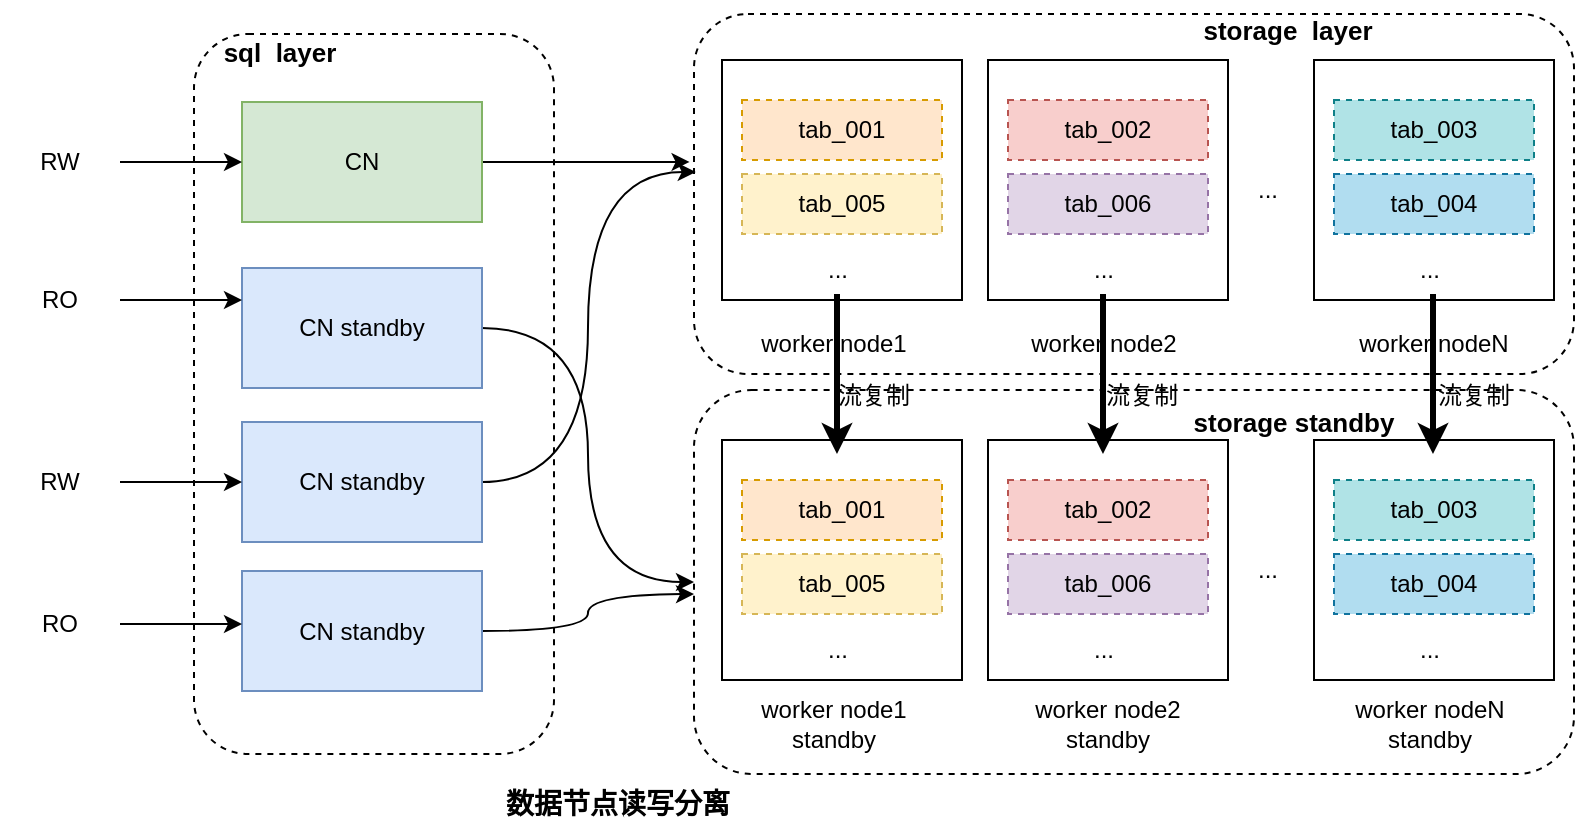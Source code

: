 <mxfile version="16.2.4" type="github">
  <diagram id="RXKRDR6QaVRBC17R6ypi" name="Page-1">
    <mxGraphModel dx="2253" dy="714" grid="1" gridSize="10" guides="1" tooltips="1" connect="1" arrows="1" fold="1" page="1" pageScale="1" pageWidth="827" pageHeight="1169" math="0" shadow="0">
      <root>
        <mxCell id="0" />
        <mxCell id="1" parent="0" />
        <mxCell id="Xtj5T6NicF1I4lS9QoV7-12" value="" style="rounded=1;whiteSpace=wrap;html=1;dashed=1;" vertex="1" parent="1">
          <mxGeometry x="160" y="290" width="440" height="180" as="geometry" />
        </mxCell>
        <mxCell id="Xtj5T6NicF1I4lS9QoV7-66" value="" style="rounded=1;whiteSpace=wrap;html=1;dashed=1;" vertex="1" parent="1">
          <mxGeometry x="160" y="478" width="440" height="192" as="geometry" />
        </mxCell>
        <mxCell id="Xtj5T6NicF1I4lS9QoV7-1" value="" style="rounded=1;whiteSpace=wrap;html=1;dashed=1;" vertex="1" parent="1">
          <mxGeometry x="-90" y="300" width="180" height="360" as="geometry" />
        </mxCell>
        <mxCell id="Xtj5T6NicF1I4lS9QoV7-68" style="edgeStyle=orthogonalEdgeStyle;rounded=0;orthogonalLoop=1;jettySize=auto;html=1;exitX=1;exitY=0.5;exitDx=0;exitDy=0;entryX=-0.005;entryY=0.411;entryDx=0;entryDy=0;entryPerimeter=0;fontSize=13;fillColor=#d5e8d4;strokeColor=#000000;" edge="1" parent="1" source="Xtj5T6NicF1I4lS9QoV7-3" target="Xtj5T6NicF1I4lS9QoV7-12">
          <mxGeometry relative="1" as="geometry" />
        </mxCell>
        <mxCell id="Xtj5T6NicF1I4lS9QoV7-3" value="CN" style="rounded=0;whiteSpace=wrap;html=1;fillColor=#d5e8d4;strokeColor=#82b366;" vertex="1" parent="1">
          <mxGeometry x="-66" y="334" width="120" height="60" as="geometry" />
        </mxCell>
        <mxCell id="Xtj5T6NicF1I4lS9QoV7-71" style="edgeStyle=orthogonalEdgeStyle;curved=1;rounded=0;orthogonalLoop=1;jettySize=auto;html=1;exitX=1;exitY=0.5;exitDx=0;exitDy=0;entryX=0;entryY=0.5;entryDx=0;entryDy=0;fontSize=13;" edge="1" parent="1" source="Xtj5T6NicF1I4lS9QoV7-4" target="Xtj5T6NicF1I4lS9QoV7-66">
          <mxGeometry relative="1" as="geometry" />
        </mxCell>
        <mxCell id="Xtj5T6NicF1I4lS9QoV7-4" value="CN standby" style="rounded=0;whiteSpace=wrap;html=1;fillColor=#dae8fc;strokeColor=#6c8ebf;" vertex="1" parent="1">
          <mxGeometry x="-66" y="417" width="120" height="60" as="geometry" />
        </mxCell>
        <mxCell id="Xtj5T6NicF1I4lS9QoV7-8" value="" style="endArrow=classic;html=1;rounded=0;exitX=1;exitY=0.5;exitDx=0;exitDy=0;entryX=0;entryY=0.5;entryDx=0;entryDy=0;" edge="1" parent="1" source="Xtj5T6NicF1I4lS9QoV7-9" target="Xtj5T6NicF1I4lS9QoV7-3">
          <mxGeometry width="50" height="50" relative="1" as="geometry">
            <mxPoint x="-210" y="378" as="sourcePoint" />
            <mxPoint x="-140" y="370" as="targetPoint" />
          </mxGeometry>
        </mxCell>
        <mxCell id="Xtj5T6NicF1I4lS9QoV7-9" value="RW" style="text;html=1;strokeColor=none;fillColor=none;align=center;verticalAlign=middle;whiteSpace=wrap;rounded=0;dashed=1;" vertex="1" parent="1">
          <mxGeometry x="-187" y="349" width="60" height="30" as="geometry" />
        </mxCell>
        <mxCell id="Xtj5T6NicF1I4lS9QoV7-13" value="" style="rounded=0;whiteSpace=wrap;html=1;" vertex="1" parent="1">
          <mxGeometry x="174" y="313" width="120" height="120" as="geometry" />
        </mxCell>
        <mxCell id="Xtj5T6NicF1I4lS9QoV7-14" value="tab_001" style="rounded=0;whiteSpace=wrap;html=1;dashed=1;fillColor=#ffe6cc;strokeColor=#d79b00;" vertex="1" parent="1">
          <mxGeometry x="184" y="333" width="100" height="30" as="geometry" />
        </mxCell>
        <mxCell id="Xtj5T6NicF1I4lS9QoV7-15" value="tab_005" style="rounded=0;whiteSpace=wrap;html=1;dashed=1;fillColor=#fff2cc;strokeColor=#d6b656;" vertex="1" parent="1">
          <mxGeometry x="184" y="370" width="100" height="30" as="geometry" />
        </mxCell>
        <mxCell id="Xtj5T6NicF1I4lS9QoV7-16" value="..." style="text;html=1;strokeColor=none;fillColor=none;align=center;verticalAlign=middle;whiteSpace=wrap;rounded=0;dashed=1;" vertex="1" parent="1">
          <mxGeometry x="202" y="403" width="60" height="30" as="geometry" />
        </mxCell>
        <mxCell id="Xtj5T6NicF1I4lS9QoV7-17" value="" style="rounded=0;whiteSpace=wrap;html=1;" vertex="1" parent="1">
          <mxGeometry x="307" y="313" width="120" height="120" as="geometry" />
        </mxCell>
        <mxCell id="Xtj5T6NicF1I4lS9QoV7-18" value="tab_002" style="rounded=0;whiteSpace=wrap;html=1;dashed=1;fillColor=#f8cecc;strokeColor=#b85450;" vertex="1" parent="1">
          <mxGeometry x="317" y="333" width="100" height="30" as="geometry" />
        </mxCell>
        <mxCell id="Xtj5T6NicF1I4lS9QoV7-19" value="tab_006" style="rounded=0;whiteSpace=wrap;html=1;dashed=1;fillColor=#e1d5e7;strokeColor=#9673a6;" vertex="1" parent="1">
          <mxGeometry x="317" y="370" width="100" height="30" as="geometry" />
        </mxCell>
        <mxCell id="Xtj5T6NicF1I4lS9QoV7-20" value="..." style="text;html=1;strokeColor=none;fillColor=none;align=center;verticalAlign=middle;whiteSpace=wrap;rounded=0;dashed=1;" vertex="1" parent="1">
          <mxGeometry x="335" y="403" width="60" height="30" as="geometry" />
        </mxCell>
        <mxCell id="Xtj5T6NicF1I4lS9QoV7-21" value="" style="rounded=0;whiteSpace=wrap;html=1;" vertex="1" parent="1">
          <mxGeometry x="470" y="313" width="120" height="120" as="geometry" />
        </mxCell>
        <mxCell id="Xtj5T6NicF1I4lS9QoV7-22" value="tab_003" style="rounded=0;whiteSpace=wrap;html=1;dashed=1;fillColor=#b0e3e6;strokeColor=#0e8088;" vertex="1" parent="1">
          <mxGeometry x="480" y="333" width="100" height="30" as="geometry" />
        </mxCell>
        <mxCell id="Xtj5T6NicF1I4lS9QoV7-23" value="tab_004" style="rounded=0;whiteSpace=wrap;html=1;dashed=1;fillColor=#b1ddf0;strokeColor=#10739e;" vertex="1" parent="1">
          <mxGeometry x="480" y="370" width="100" height="30" as="geometry" />
        </mxCell>
        <mxCell id="Xtj5T6NicF1I4lS9QoV7-24" value="..." style="text;html=1;strokeColor=none;fillColor=none;align=center;verticalAlign=middle;whiteSpace=wrap;rounded=0;dashed=1;" vertex="1" parent="1">
          <mxGeometry x="498" y="403" width="60" height="30" as="geometry" />
        </mxCell>
        <mxCell id="Xtj5T6NicF1I4lS9QoV7-25" value="..." style="text;html=1;strokeColor=none;fillColor=none;align=center;verticalAlign=middle;whiteSpace=wrap;rounded=0;dashed=1;" vertex="1" parent="1">
          <mxGeometry x="417" y="363" width="60" height="30" as="geometry" />
        </mxCell>
        <mxCell id="Xtj5T6NicF1I4lS9QoV7-26" value="worker node1" style="text;html=1;strokeColor=none;fillColor=none;align=center;verticalAlign=middle;whiteSpace=wrap;rounded=0;dashed=1;" vertex="1" parent="1">
          <mxGeometry x="180" y="440" width="100" height="30" as="geometry" />
        </mxCell>
        <mxCell id="Xtj5T6NicF1I4lS9QoV7-27" value="worker node2" style="text;html=1;strokeColor=none;fillColor=none;align=center;verticalAlign=middle;whiteSpace=wrap;rounded=0;dashed=1;" vertex="1" parent="1">
          <mxGeometry x="320" y="440" width="90" height="30" as="geometry" />
        </mxCell>
        <mxCell id="Xtj5T6NicF1I4lS9QoV7-28" value="worker nodeN" style="text;html=1;strokeColor=none;fillColor=none;align=center;verticalAlign=middle;whiteSpace=wrap;rounded=0;dashed=1;" vertex="1" parent="1">
          <mxGeometry x="480" y="440" width="100" height="30" as="geometry" />
        </mxCell>
        <mxCell id="Xtj5T6NicF1I4lS9QoV7-29" value="" style="rounded=0;whiteSpace=wrap;html=1;" vertex="1" parent="1">
          <mxGeometry x="174" y="503" width="120" height="120" as="geometry" />
        </mxCell>
        <mxCell id="Xtj5T6NicF1I4lS9QoV7-30" value="tab_001" style="rounded=0;whiteSpace=wrap;html=1;dashed=1;fillColor=#ffe6cc;strokeColor=#d79b00;" vertex="1" parent="1">
          <mxGeometry x="184" y="523" width="100" height="30" as="geometry" />
        </mxCell>
        <mxCell id="Xtj5T6NicF1I4lS9QoV7-31" value="tab_005" style="rounded=0;whiteSpace=wrap;html=1;dashed=1;fillColor=#fff2cc;strokeColor=#d6b656;" vertex="1" parent="1">
          <mxGeometry x="184" y="560" width="100" height="30" as="geometry" />
        </mxCell>
        <mxCell id="Xtj5T6NicF1I4lS9QoV7-32" value="..." style="text;html=1;strokeColor=none;fillColor=none;align=center;verticalAlign=middle;whiteSpace=wrap;rounded=0;dashed=1;" vertex="1" parent="1">
          <mxGeometry x="202" y="593" width="60" height="30" as="geometry" />
        </mxCell>
        <mxCell id="Xtj5T6NicF1I4lS9QoV7-33" value="" style="rounded=0;whiteSpace=wrap;html=1;" vertex="1" parent="1">
          <mxGeometry x="307" y="503" width="120" height="120" as="geometry" />
        </mxCell>
        <mxCell id="Xtj5T6NicF1I4lS9QoV7-34" value="tab_002" style="rounded=0;whiteSpace=wrap;html=1;dashed=1;fillColor=#f8cecc;strokeColor=#b85450;" vertex="1" parent="1">
          <mxGeometry x="317" y="523" width="100" height="30" as="geometry" />
        </mxCell>
        <mxCell id="Xtj5T6NicF1I4lS9QoV7-35" value="tab_006" style="rounded=0;whiteSpace=wrap;html=1;dashed=1;fillColor=#e1d5e7;strokeColor=#9673a6;" vertex="1" parent="1">
          <mxGeometry x="317" y="560" width="100" height="30" as="geometry" />
        </mxCell>
        <mxCell id="Xtj5T6NicF1I4lS9QoV7-36" value="..." style="text;html=1;strokeColor=none;fillColor=none;align=center;verticalAlign=middle;whiteSpace=wrap;rounded=0;dashed=1;" vertex="1" parent="1">
          <mxGeometry x="335" y="593" width="60" height="30" as="geometry" />
        </mxCell>
        <mxCell id="Xtj5T6NicF1I4lS9QoV7-37" value="" style="rounded=0;whiteSpace=wrap;html=1;" vertex="1" parent="1">
          <mxGeometry x="470" y="503" width="120" height="120" as="geometry" />
        </mxCell>
        <mxCell id="Xtj5T6NicF1I4lS9QoV7-38" value="tab_003" style="rounded=0;whiteSpace=wrap;html=1;dashed=1;fillColor=#b0e3e6;strokeColor=#0e8088;" vertex="1" parent="1">
          <mxGeometry x="480" y="523" width="100" height="30" as="geometry" />
        </mxCell>
        <mxCell id="Xtj5T6NicF1I4lS9QoV7-39" value="tab_004" style="rounded=0;whiteSpace=wrap;html=1;dashed=1;fillColor=#b1ddf0;strokeColor=#10739e;" vertex="1" parent="1">
          <mxGeometry x="480" y="560" width="100" height="30" as="geometry" />
        </mxCell>
        <mxCell id="Xtj5T6NicF1I4lS9QoV7-40" value="..." style="text;html=1;strokeColor=none;fillColor=none;align=center;verticalAlign=middle;whiteSpace=wrap;rounded=0;dashed=1;" vertex="1" parent="1">
          <mxGeometry x="498" y="593" width="60" height="30" as="geometry" />
        </mxCell>
        <mxCell id="Xtj5T6NicF1I4lS9QoV7-41" value="..." style="text;html=1;strokeColor=none;fillColor=none;align=center;verticalAlign=middle;whiteSpace=wrap;rounded=0;dashed=1;" vertex="1" parent="1">
          <mxGeometry x="417" y="553" width="60" height="30" as="geometry" />
        </mxCell>
        <mxCell id="Xtj5T6NicF1I4lS9QoV7-42" value="worker node1 standby" style="text;html=1;strokeColor=none;fillColor=none;align=center;verticalAlign=middle;whiteSpace=wrap;rounded=0;dashed=1;" vertex="1" parent="1">
          <mxGeometry x="170" y="630" width="120" height="30" as="geometry" />
        </mxCell>
        <mxCell id="Xtj5T6NicF1I4lS9QoV7-43" value="" style="endArrow=classic;html=1;rounded=0;strokeWidth=3;" edge="1" parent="1">
          <mxGeometry width="50" height="50" relative="1" as="geometry">
            <mxPoint x="231.5" y="430" as="sourcePoint" />
            <mxPoint x="231.5" y="510" as="targetPoint" />
          </mxGeometry>
        </mxCell>
        <mxCell id="Xtj5T6NicF1I4lS9QoV7-44" value="" style="endArrow=classic;html=1;rounded=0;strokeWidth=3;" edge="1" parent="1">
          <mxGeometry width="50" height="50" relative="1" as="geometry">
            <mxPoint x="364.5" y="430" as="sourcePoint" />
            <mxPoint x="364.5" y="510" as="targetPoint" />
          </mxGeometry>
        </mxCell>
        <mxCell id="Xtj5T6NicF1I4lS9QoV7-45" value="" style="endArrow=classic;html=1;rounded=0;strokeWidth=3;" edge="1" parent="1">
          <mxGeometry width="50" height="50" relative="1" as="geometry">
            <mxPoint x="529.5" y="430" as="sourcePoint" />
            <mxPoint x="529.5" y="510" as="targetPoint" />
          </mxGeometry>
        </mxCell>
        <mxCell id="Xtj5T6NicF1I4lS9QoV7-46" value="流复制" style="text;html=1;strokeColor=none;fillColor=none;align=center;verticalAlign=middle;whiteSpace=wrap;rounded=0;dashed=1;" vertex="1" parent="1">
          <mxGeometry x="220" y="466" width="60" height="30" as="geometry" />
        </mxCell>
        <mxCell id="Xtj5T6NicF1I4lS9QoV7-47" value="流复制" style="text;html=1;strokeColor=none;fillColor=none;align=center;verticalAlign=middle;whiteSpace=wrap;rounded=0;dashed=1;" vertex="1" parent="1">
          <mxGeometry x="354" y="466" width="60" height="30" as="geometry" />
        </mxCell>
        <mxCell id="Xtj5T6NicF1I4lS9QoV7-48" value="流复制" style="text;html=1;strokeColor=none;fillColor=none;align=center;verticalAlign=middle;whiteSpace=wrap;rounded=0;dashed=1;" vertex="1" parent="1">
          <mxGeometry x="520" y="466" width="60" height="30" as="geometry" />
        </mxCell>
        <mxCell id="Xtj5T6NicF1I4lS9QoV7-49" value="sql&amp;nbsp; layer" style="text;html=1;strokeColor=none;fillColor=none;align=center;verticalAlign=middle;whiteSpace=wrap;rounded=0;dashed=1;fontStyle=1;fontSize=13;" vertex="1" parent="1">
          <mxGeometry x="-77" y="294" width="60" height="30" as="geometry" />
        </mxCell>
        <mxCell id="Xtj5T6NicF1I4lS9QoV7-50" value="storage&amp;nbsp; layer" style="text;html=1;strokeColor=none;fillColor=none;align=center;verticalAlign=middle;whiteSpace=wrap;rounded=0;dashed=1;fontStyle=1;fontSize=13;" vertex="1" parent="1">
          <mxGeometry x="404" y="283" width="106" height="30" as="geometry" />
        </mxCell>
        <mxCell id="Xtj5T6NicF1I4lS9QoV7-51" value="worker node2 standby" style="text;html=1;strokeColor=none;fillColor=none;align=center;verticalAlign=middle;whiteSpace=wrap;rounded=0;dashed=1;" vertex="1" parent="1">
          <mxGeometry x="307" y="630" width="120" height="30" as="geometry" />
        </mxCell>
        <mxCell id="Xtj5T6NicF1I4lS9QoV7-52" value="worker nodeN standby" style="text;html=1;strokeColor=none;fillColor=none;align=center;verticalAlign=middle;whiteSpace=wrap;rounded=0;dashed=1;" vertex="1" parent="1">
          <mxGeometry x="468" y="630" width="120" height="30" as="geometry" />
        </mxCell>
        <mxCell id="Xtj5T6NicF1I4lS9QoV7-53" value="&lt;font style=&quot;font-size: 14px&quot;&gt;&lt;b&gt;数据节点读写分离&lt;/b&gt;&lt;/font&gt;" style="text;html=1;strokeColor=none;fillColor=none;align=center;verticalAlign=middle;whiteSpace=wrap;rounded=0;dashed=1;strokeWidth=5;" vertex="1" parent="1">
          <mxGeometry x="42" y="670" width="160" height="30" as="geometry" />
        </mxCell>
        <mxCell id="Xtj5T6NicF1I4lS9QoV7-70" style="edgeStyle=orthogonalEdgeStyle;curved=1;rounded=0;orthogonalLoop=1;jettySize=auto;html=1;exitX=1;exitY=0.5;exitDx=0;exitDy=0;entryX=0.002;entryY=0.439;entryDx=0;entryDy=0;entryPerimeter=0;fontSize=13;strokeColor=#000000;" edge="1" parent="1" source="Xtj5T6NicF1I4lS9QoV7-56" target="Xtj5T6NicF1I4lS9QoV7-12">
          <mxGeometry relative="1" as="geometry" />
        </mxCell>
        <mxCell id="Xtj5T6NicF1I4lS9QoV7-56" value="CN standby" style="rounded=0;whiteSpace=wrap;html=1;fillColor=#dae8fc;strokeColor=#6c8ebf;" vertex="1" parent="1">
          <mxGeometry x="-66" y="494" width="120" height="60" as="geometry" />
        </mxCell>
        <mxCell id="Xtj5T6NicF1I4lS9QoV7-72" style="edgeStyle=orthogonalEdgeStyle;curved=1;rounded=0;orthogonalLoop=1;jettySize=auto;html=1;exitX=1;exitY=0.5;exitDx=0;exitDy=0;fontSize=13;" edge="1" parent="1" source="Xtj5T6NicF1I4lS9QoV7-57">
          <mxGeometry relative="1" as="geometry">
            <mxPoint x="160" y="580" as="targetPoint" />
          </mxGeometry>
        </mxCell>
        <mxCell id="Xtj5T6NicF1I4lS9QoV7-57" value="CN standby" style="rounded=0;whiteSpace=wrap;html=1;fillColor=#dae8fc;strokeColor=#6c8ebf;" vertex="1" parent="1">
          <mxGeometry x="-66" y="568.5" width="120" height="60" as="geometry" />
        </mxCell>
        <mxCell id="Xtj5T6NicF1I4lS9QoV7-60" value="" style="endArrow=classic;html=1;rounded=0;exitX=1;exitY=0.5;exitDx=0;exitDy=0;entryX=0;entryY=0.5;entryDx=0;entryDy=0;" edge="1" parent="1" source="Xtj5T6NicF1I4lS9QoV7-61">
          <mxGeometry width="50" height="50" relative="1" as="geometry">
            <mxPoint x="-210" y="461" as="sourcePoint" />
            <mxPoint x="-66" y="433" as="targetPoint" />
          </mxGeometry>
        </mxCell>
        <mxCell id="Xtj5T6NicF1I4lS9QoV7-61" value="RO" style="text;html=1;strokeColor=none;fillColor=none;align=center;verticalAlign=middle;whiteSpace=wrap;rounded=0;dashed=1;" vertex="1" parent="1">
          <mxGeometry x="-187" y="418" width="60" height="30" as="geometry" />
        </mxCell>
        <mxCell id="Xtj5T6NicF1I4lS9QoV7-62" value="" style="endArrow=classic;html=1;rounded=0;exitX=1;exitY=0.5;exitDx=0;exitDy=0;entryX=0;entryY=0.5;entryDx=0;entryDy=0;" edge="1" parent="1" source="Xtj5T6NicF1I4lS9QoV7-63">
          <mxGeometry width="50" height="50" relative="1" as="geometry">
            <mxPoint x="-210" y="552" as="sourcePoint" />
            <mxPoint x="-66" y="524" as="targetPoint" />
          </mxGeometry>
        </mxCell>
        <mxCell id="Xtj5T6NicF1I4lS9QoV7-63" value="RW" style="text;html=1;strokeColor=none;fillColor=none;align=center;verticalAlign=middle;whiteSpace=wrap;rounded=0;dashed=1;" vertex="1" parent="1">
          <mxGeometry x="-187" y="509" width="60" height="30" as="geometry" />
        </mxCell>
        <mxCell id="Xtj5T6NicF1I4lS9QoV7-64" value="" style="endArrow=classic;html=1;rounded=0;exitX=1;exitY=0.5;exitDx=0;exitDy=0;entryX=0;entryY=0.5;entryDx=0;entryDy=0;" edge="1" parent="1" source="Xtj5T6NicF1I4lS9QoV7-65">
          <mxGeometry width="50" height="50" relative="1" as="geometry">
            <mxPoint x="-210" y="623" as="sourcePoint" />
            <mxPoint x="-66" y="595" as="targetPoint" />
          </mxGeometry>
        </mxCell>
        <mxCell id="Xtj5T6NicF1I4lS9QoV7-65" value="RO" style="text;html=1;strokeColor=none;fillColor=none;align=center;verticalAlign=middle;whiteSpace=wrap;rounded=0;dashed=1;" vertex="1" parent="1">
          <mxGeometry x="-187" y="580" width="60" height="30" as="geometry" />
        </mxCell>
        <mxCell id="Xtj5T6NicF1I4lS9QoV7-67" value="storage standby" style="text;html=1;strokeColor=none;fillColor=none;align=center;verticalAlign=middle;whiteSpace=wrap;rounded=0;dashed=1;fontStyle=1;fontSize=13;" vertex="1" parent="1">
          <mxGeometry x="400" y="479" width="120" height="30" as="geometry" />
        </mxCell>
      </root>
    </mxGraphModel>
  </diagram>
</mxfile>
